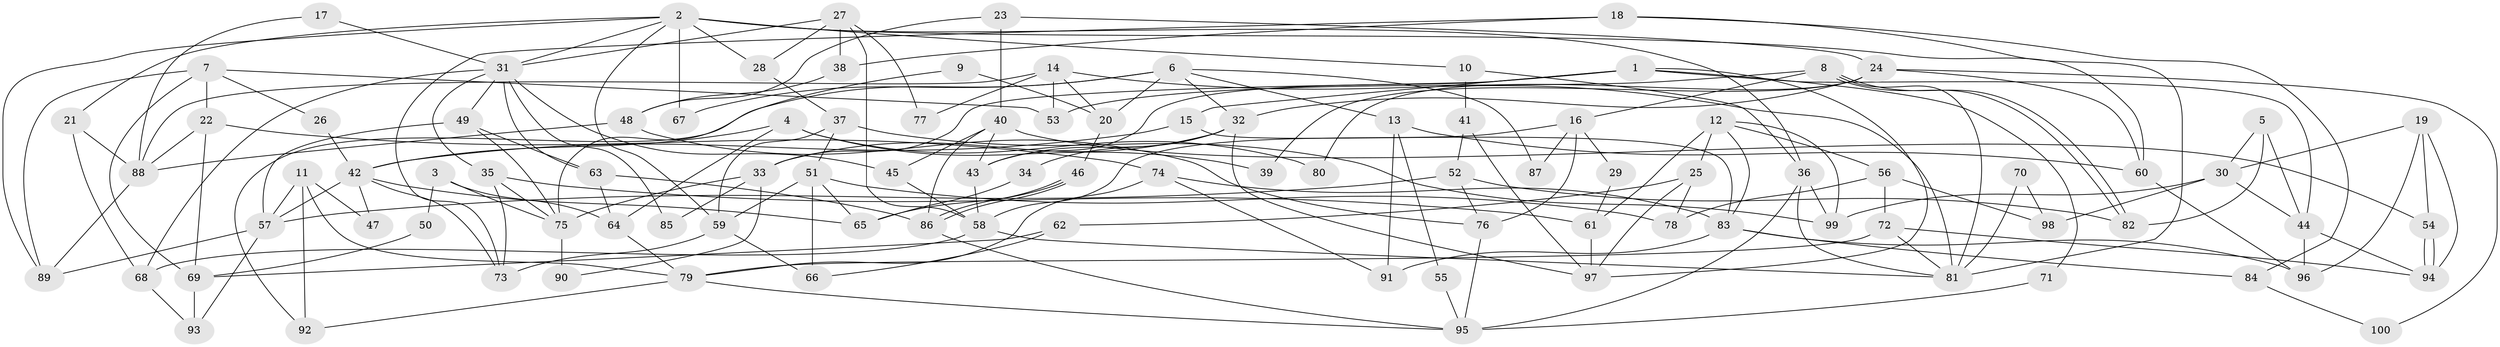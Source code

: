 // coarse degree distribution, {9: 0.08, 5: 0.18, 6: 0.2, 4: 0.14, 2: 0.08, 8: 0.12, 3: 0.12, 7: 0.06, 10: 0.02}
// Generated by graph-tools (version 1.1) at 2025/46/03/06/25 01:46:56]
// undirected, 100 vertices, 200 edges
graph export_dot {
graph [start="1"]
  node [color=gray90,style=filled];
  1;
  2;
  3;
  4;
  5;
  6;
  7;
  8;
  9;
  10;
  11;
  12;
  13;
  14;
  15;
  16;
  17;
  18;
  19;
  20;
  21;
  22;
  23;
  24;
  25;
  26;
  27;
  28;
  29;
  30;
  31;
  32;
  33;
  34;
  35;
  36;
  37;
  38;
  39;
  40;
  41;
  42;
  43;
  44;
  45;
  46;
  47;
  48;
  49;
  50;
  51;
  52;
  53;
  54;
  55;
  56;
  57;
  58;
  59;
  60;
  61;
  62;
  63;
  64;
  65;
  66;
  67;
  68;
  69;
  70;
  71;
  72;
  73;
  74;
  75;
  76;
  77;
  78;
  79;
  80;
  81;
  82;
  83;
  84;
  85;
  86;
  87;
  88;
  89;
  90;
  91;
  92;
  93;
  94;
  95;
  96;
  97;
  98;
  99;
  100;
  1 -- 97;
  1 -- 44;
  1 -- 15;
  1 -- 33;
  1 -- 43;
  1 -- 71;
  2 -- 10;
  2 -- 21;
  2 -- 28;
  2 -- 31;
  2 -- 36;
  2 -- 59;
  2 -- 60;
  2 -- 67;
  2 -- 89;
  3 -- 75;
  3 -- 64;
  3 -- 50;
  4 -- 64;
  4 -- 42;
  4 -- 39;
  4 -- 80;
  5 -- 44;
  5 -- 30;
  5 -- 82;
  6 -- 92;
  6 -- 13;
  6 -- 20;
  6 -- 32;
  6 -- 67;
  6 -- 87;
  7 -- 89;
  7 -- 69;
  7 -- 22;
  7 -- 26;
  7 -- 53;
  8 -- 82;
  8 -- 82;
  8 -- 81;
  8 -- 16;
  8 -- 53;
  9 -- 20;
  9 -- 75;
  10 -- 36;
  10 -- 41;
  11 -- 57;
  11 -- 79;
  11 -- 47;
  11 -- 92;
  12 -- 25;
  12 -- 99;
  12 -- 56;
  12 -- 61;
  12 -- 83;
  13 -- 60;
  13 -- 91;
  13 -- 55;
  14 -- 88;
  14 -- 53;
  14 -- 20;
  14 -- 77;
  14 -- 81;
  15 -- 42;
  15 -- 83;
  16 -- 58;
  16 -- 29;
  16 -- 76;
  16 -- 87;
  17 -- 88;
  17 -- 31;
  18 -- 81;
  18 -- 38;
  18 -- 73;
  18 -- 84;
  19 -- 94;
  19 -- 54;
  19 -- 30;
  19 -- 96;
  20 -- 46;
  21 -- 88;
  21 -- 68;
  22 -- 74;
  22 -- 69;
  22 -- 88;
  23 -- 40;
  23 -- 24;
  23 -- 48;
  24 -- 32;
  24 -- 60;
  24 -- 39;
  24 -- 80;
  24 -- 100;
  25 -- 97;
  25 -- 78;
  25 -- 62;
  26 -- 42;
  27 -- 28;
  27 -- 31;
  27 -- 38;
  27 -- 58;
  27 -- 77;
  28 -- 37;
  29 -- 61;
  30 -- 99;
  30 -- 44;
  30 -- 98;
  31 -- 45;
  31 -- 35;
  31 -- 49;
  31 -- 63;
  31 -- 68;
  31 -- 85;
  32 -- 43;
  32 -- 33;
  32 -- 34;
  32 -- 97;
  33 -- 75;
  33 -- 85;
  33 -- 90;
  34 -- 65;
  35 -- 75;
  35 -- 61;
  35 -- 73;
  36 -- 95;
  36 -- 81;
  36 -- 99;
  37 -- 59;
  37 -- 51;
  37 -- 99;
  38 -- 48;
  40 -- 43;
  40 -- 86;
  40 -- 45;
  40 -- 54;
  41 -- 97;
  41 -- 52;
  42 -- 65;
  42 -- 73;
  42 -- 47;
  42 -- 57;
  43 -- 58;
  44 -- 96;
  44 -- 94;
  45 -- 58;
  46 -- 86;
  46 -- 86;
  46 -- 65;
  48 -- 76;
  48 -- 88;
  49 -- 57;
  49 -- 63;
  49 -- 75;
  50 -- 69;
  51 -- 59;
  51 -- 66;
  51 -- 65;
  51 -- 78;
  52 -- 57;
  52 -- 82;
  52 -- 76;
  54 -- 94;
  54 -- 94;
  55 -- 95;
  56 -- 72;
  56 -- 78;
  56 -- 98;
  57 -- 89;
  57 -- 93;
  58 -- 81;
  58 -- 68;
  59 -- 73;
  59 -- 66;
  60 -- 96;
  61 -- 97;
  62 -- 69;
  62 -- 66;
  63 -- 64;
  63 -- 86;
  64 -- 79;
  68 -- 93;
  69 -- 93;
  70 -- 98;
  70 -- 81;
  71 -- 95;
  72 -- 94;
  72 -- 81;
  72 -- 79;
  74 -- 83;
  74 -- 79;
  74 -- 91;
  75 -- 90;
  76 -- 95;
  79 -- 95;
  79 -- 92;
  83 -- 84;
  83 -- 91;
  83 -- 96;
  84 -- 100;
  86 -- 95;
  88 -- 89;
}
